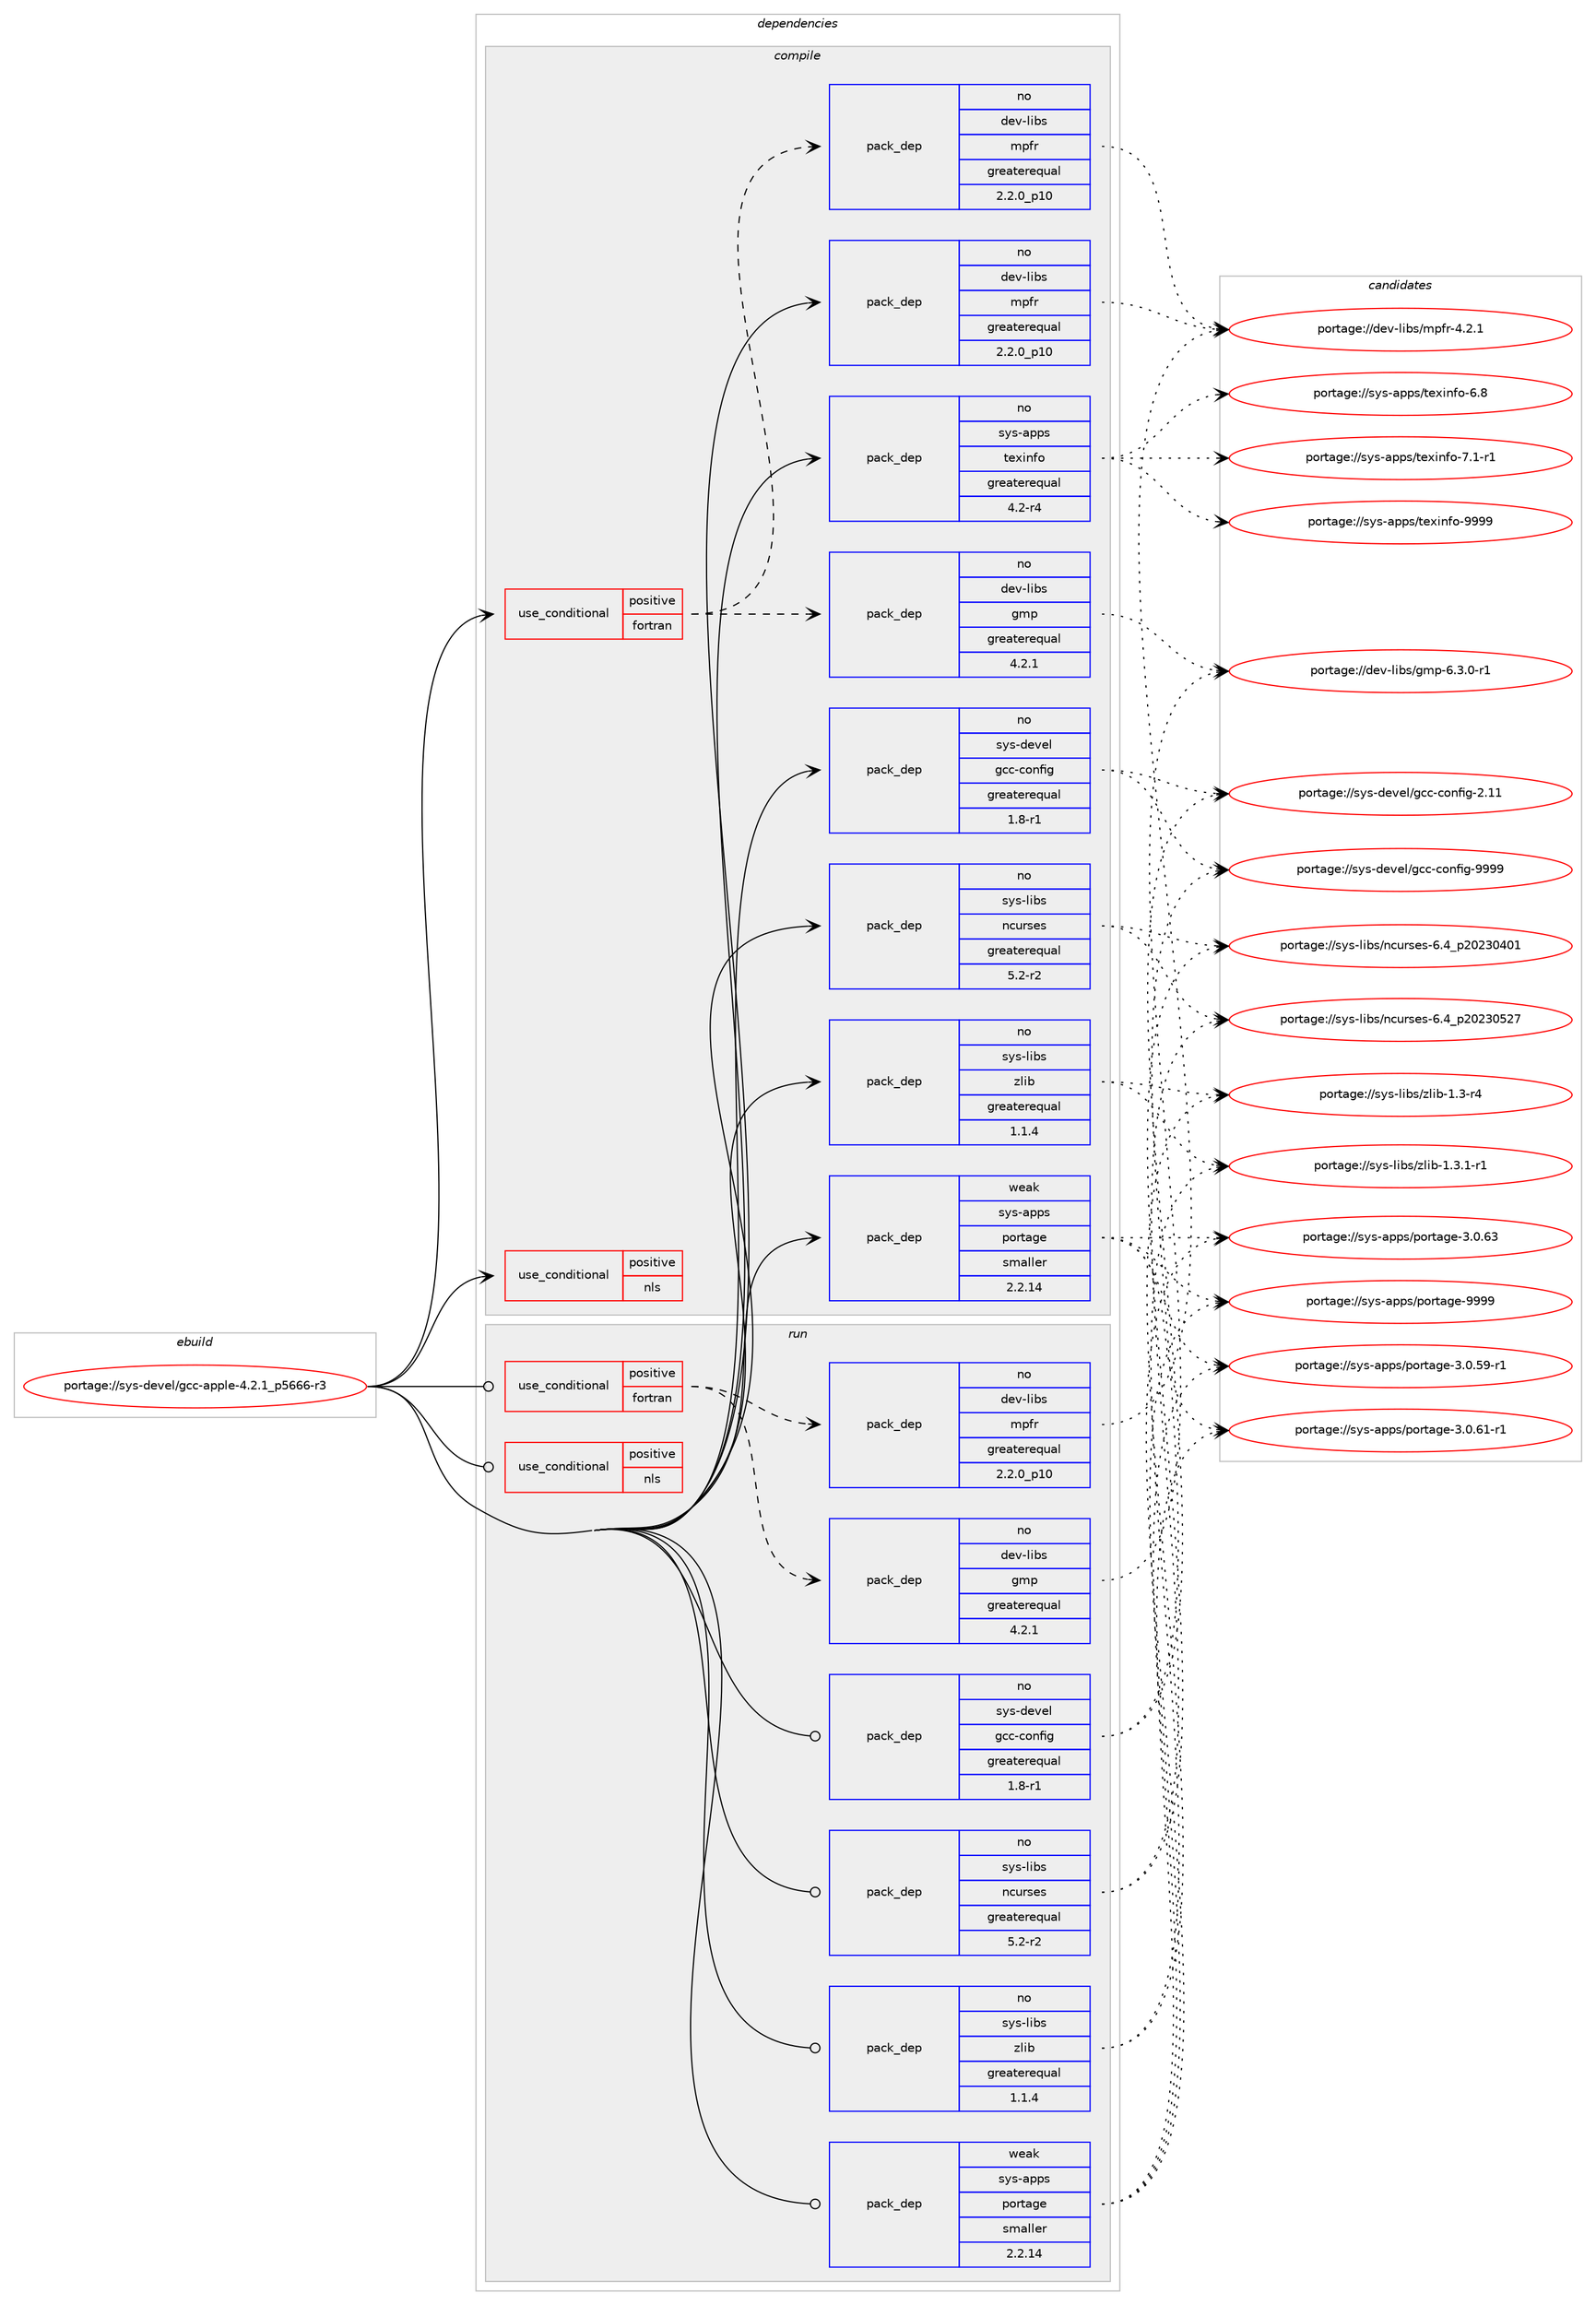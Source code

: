 digraph prolog {

# *************
# Graph options
# *************

newrank=true;
concentrate=true;
compound=true;
graph [rankdir=LR,fontname=Helvetica,fontsize=10,ranksep=1.5];#, ranksep=2.5, nodesep=0.2];
edge  [arrowhead=vee];
node  [fontname=Helvetica,fontsize=10];

# **********
# The ebuild
# **********

subgraph cluster_leftcol {
color=gray;
rank=same;
label=<<i>ebuild</i>>;
id [label="portage://sys-devel/gcc-apple-4.2.1_p5666-r3", color=red, width=4, href="../sys-devel/gcc-apple-4.2.1_p5666-r3.svg"];
}

# ****************
# The dependencies
# ****************

subgraph cluster_midcol {
color=gray;
label=<<i>dependencies</i>>;
subgraph cluster_compile {
fillcolor="#eeeeee";
style=filled;
label=<<i>compile</i>>;
subgraph cond10865 {
dependency15336 [label=<<TABLE BORDER="0" CELLBORDER="1" CELLSPACING="0" CELLPADDING="4"><TR><TD ROWSPAN="3" CELLPADDING="10">use_conditional</TD></TR><TR><TD>positive</TD></TR><TR><TD>fortran</TD></TR></TABLE>>, shape=none, color=red];
subgraph pack4331 {
dependency15337 [label=<<TABLE BORDER="0" CELLBORDER="1" CELLSPACING="0" CELLPADDING="4" WIDTH="220"><TR><TD ROWSPAN="6" CELLPADDING="30">pack_dep</TD></TR><TR><TD WIDTH="110">no</TD></TR><TR><TD>dev-libs</TD></TR><TR><TD>gmp</TD></TR><TR><TD>greaterequal</TD></TR><TR><TD>4.2.1</TD></TR></TABLE>>, shape=none, color=blue];
}
dependency15336:e -> dependency15337:w [weight=20,style="dashed",arrowhead="vee"];
subgraph pack4332 {
dependency15338 [label=<<TABLE BORDER="0" CELLBORDER="1" CELLSPACING="0" CELLPADDING="4" WIDTH="220"><TR><TD ROWSPAN="6" CELLPADDING="30">pack_dep</TD></TR><TR><TD WIDTH="110">no</TD></TR><TR><TD>dev-libs</TD></TR><TR><TD>mpfr</TD></TR><TR><TD>greaterequal</TD></TR><TR><TD>2.2.0_p10</TD></TR></TABLE>>, shape=none, color=blue];
}
dependency15336:e -> dependency15338:w [weight=20,style="dashed",arrowhead="vee"];
}
id:e -> dependency15336:w [weight=20,style="solid",arrowhead="vee"];
subgraph cond10866 {
dependency15339 [label=<<TABLE BORDER="0" CELLBORDER="1" CELLSPACING="0" CELLPADDING="4"><TR><TD ROWSPAN="3" CELLPADDING="10">use_conditional</TD></TR><TR><TD>positive</TD></TR><TR><TD>nls</TD></TR></TABLE>>, shape=none, color=red];
# *** BEGIN UNKNOWN DEPENDENCY TYPE (TODO) ***
# dependency15339 -> package_dependency(portage://sys-devel/gcc-apple-4.2.1_p5666-r3,install,no,sys-devel,gettext,none,[,,],[],[])
# *** END UNKNOWN DEPENDENCY TYPE (TODO) ***

}
id:e -> dependency15339:w [weight=20,style="solid",arrowhead="vee"];
# *** BEGIN UNKNOWN DEPENDENCY TYPE (TODO) ***
# id -> package_dependency(portage://sys-devel/gcc-apple-4.2.1_p5666-r3,install,no,app-alternatives,yacc,none,[,,],[],[])
# *** END UNKNOWN DEPENDENCY TYPE (TODO) ***

subgraph pack4333 {
dependency15340 [label=<<TABLE BORDER="0" CELLBORDER="1" CELLSPACING="0" CELLPADDING="4" WIDTH="220"><TR><TD ROWSPAN="6" CELLPADDING="30">pack_dep</TD></TR><TR><TD WIDTH="110">no</TD></TR><TR><TD>dev-libs</TD></TR><TR><TD>mpfr</TD></TR><TR><TD>greaterequal</TD></TR><TR><TD>2.2.0_p10</TD></TR></TABLE>>, shape=none, color=blue];
}
id:e -> dependency15340:w [weight=20,style="solid",arrowhead="vee"];
subgraph pack4334 {
dependency15341 [label=<<TABLE BORDER="0" CELLBORDER="1" CELLSPACING="0" CELLPADDING="4" WIDTH="220"><TR><TD ROWSPAN="6" CELLPADDING="30">pack_dep</TD></TR><TR><TD WIDTH="110">no</TD></TR><TR><TD>sys-apps</TD></TR><TR><TD>texinfo</TD></TR><TR><TD>greaterequal</TD></TR><TR><TD>4.2-r4</TD></TR></TABLE>>, shape=none, color=blue];
}
id:e -> dependency15341:w [weight=20,style="solid",arrowhead="vee"];
# *** BEGIN UNKNOWN DEPENDENCY TYPE (TODO) ***
# id -> package_dependency(portage://sys-devel/gcc-apple-4.2.1_p5666-r3,install,no,sys-devel,binutils-apple,none,[,,],[],[])
# *** END UNKNOWN DEPENDENCY TYPE (TODO) ***

subgraph pack4335 {
dependency15342 [label=<<TABLE BORDER="0" CELLBORDER="1" CELLSPACING="0" CELLPADDING="4" WIDTH="220"><TR><TD ROWSPAN="6" CELLPADDING="30">pack_dep</TD></TR><TR><TD WIDTH="110">no</TD></TR><TR><TD>sys-devel</TD></TR><TR><TD>gcc-config</TD></TR><TR><TD>greaterequal</TD></TR><TR><TD>1.8-r1</TD></TR></TABLE>>, shape=none, color=blue];
}
id:e -> dependency15342:w [weight=20,style="solid",arrowhead="vee"];
subgraph pack4336 {
dependency15343 [label=<<TABLE BORDER="0" CELLBORDER="1" CELLSPACING="0" CELLPADDING="4" WIDTH="220"><TR><TD ROWSPAN="6" CELLPADDING="30">pack_dep</TD></TR><TR><TD WIDTH="110">no</TD></TR><TR><TD>sys-libs</TD></TR><TR><TD>ncurses</TD></TR><TR><TD>greaterequal</TD></TR><TR><TD>5.2-r2</TD></TR></TABLE>>, shape=none, color=blue];
}
id:e -> dependency15343:w [weight=20,style="solid",arrowhead="vee"];
subgraph pack4337 {
dependency15344 [label=<<TABLE BORDER="0" CELLBORDER="1" CELLSPACING="0" CELLPADDING="4" WIDTH="220"><TR><TD ROWSPAN="6" CELLPADDING="30">pack_dep</TD></TR><TR><TD WIDTH="110">no</TD></TR><TR><TD>sys-libs</TD></TR><TR><TD>zlib</TD></TR><TR><TD>greaterequal</TD></TR><TR><TD>1.1.4</TD></TR></TABLE>>, shape=none, color=blue];
}
id:e -> dependency15344:w [weight=20,style="solid",arrowhead="vee"];
subgraph pack4338 {
dependency15345 [label=<<TABLE BORDER="0" CELLBORDER="1" CELLSPACING="0" CELLPADDING="4" WIDTH="220"><TR><TD ROWSPAN="6" CELLPADDING="30">pack_dep</TD></TR><TR><TD WIDTH="110">weak</TD></TR><TR><TD>sys-apps</TD></TR><TR><TD>portage</TD></TR><TR><TD>smaller</TD></TR><TR><TD>2.2.14</TD></TR></TABLE>>, shape=none, color=blue];
}
id:e -> dependency15345:w [weight=20,style="solid",arrowhead="vee"];
}
subgraph cluster_compileandrun {
fillcolor="#eeeeee";
style=filled;
label=<<i>compile and run</i>>;
}
subgraph cluster_run {
fillcolor="#eeeeee";
style=filled;
label=<<i>run</i>>;
subgraph cond10867 {
dependency15346 [label=<<TABLE BORDER="0" CELLBORDER="1" CELLSPACING="0" CELLPADDING="4"><TR><TD ROWSPAN="3" CELLPADDING="10">use_conditional</TD></TR><TR><TD>positive</TD></TR><TR><TD>fortran</TD></TR></TABLE>>, shape=none, color=red];
subgraph pack4339 {
dependency15347 [label=<<TABLE BORDER="0" CELLBORDER="1" CELLSPACING="0" CELLPADDING="4" WIDTH="220"><TR><TD ROWSPAN="6" CELLPADDING="30">pack_dep</TD></TR><TR><TD WIDTH="110">no</TD></TR><TR><TD>dev-libs</TD></TR><TR><TD>gmp</TD></TR><TR><TD>greaterequal</TD></TR><TR><TD>4.2.1</TD></TR></TABLE>>, shape=none, color=blue];
}
dependency15346:e -> dependency15347:w [weight=20,style="dashed",arrowhead="vee"];
subgraph pack4340 {
dependency15348 [label=<<TABLE BORDER="0" CELLBORDER="1" CELLSPACING="0" CELLPADDING="4" WIDTH="220"><TR><TD ROWSPAN="6" CELLPADDING="30">pack_dep</TD></TR><TR><TD WIDTH="110">no</TD></TR><TR><TD>dev-libs</TD></TR><TR><TD>mpfr</TD></TR><TR><TD>greaterequal</TD></TR><TR><TD>2.2.0_p10</TD></TR></TABLE>>, shape=none, color=blue];
}
dependency15346:e -> dependency15348:w [weight=20,style="dashed",arrowhead="vee"];
}
id:e -> dependency15346:w [weight=20,style="solid",arrowhead="odot"];
subgraph cond10868 {
dependency15349 [label=<<TABLE BORDER="0" CELLBORDER="1" CELLSPACING="0" CELLPADDING="4"><TR><TD ROWSPAN="3" CELLPADDING="10">use_conditional</TD></TR><TR><TD>positive</TD></TR><TR><TD>nls</TD></TR></TABLE>>, shape=none, color=red];
# *** BEGIN UNKNOWN DEPENDENCY TYPE (TODO) ***
# dependency15349 -> package_dependency(portage://sys-devel/gcc-apple-4.2.1_p5666-r3,run,no,sys-devel,gettext,none,[,,],[],[])
# *** END UNKNOWN DEPENDENCY TYPE (TODO) ***

}
id:e -> dependency15349:w [weight=20,style="solid",arrowhead="odot"];
subgraph pack4341 {
dependency15350 [label=<<TABLE BORDER="0" CELLBORDER="1" CELLSPACING="0" CELLPADDING="4" WIDTH="220"><TR><TD ROWSPAN="6" CELLPADDING="30">pack_dep</TD></TR><TR><TD WIDTH="110">no</TD></TR><TR><TD>sys-devel</TD></TR><TR><TD>gcc-config</TD></TR><TR><TD>greaterequal</TD></TR><TR><TD>1.8-r1</TD></TR></TABLE>>, shape=none, color=blue];
}
id:e -> dependency15350:w [weight=20,style="solid",arrowhead="odot"];
subgraph pack4342 {
dependency15351 [label=<<TABLE BORDER="0" CELLBORDER="1" CELLSPACING="0" CELLPADDING="4" WIDTH="220"><TR><TD ROWSPAN="6" CELLPADDING="30">pack_dep</TD></TR><TR><TD WIDTH="110">no</TD></TR><TR><TD>sys-libs</TD></TR><TR><TD>ncurses</TD></TR><TR><TD>greaterequal</TD></TR><TR><TD>5.2-r2</TD></TR></TABLE>>, shape=none, color=blue];
}
id:e -> dependency15351:w [weight=20,style="solid",arrowhead="odot"];
subgraph pack4343 {
dependency15352 [label=<<TABLE BORDER="0" CELLBORDER="1" CELLSPACING="0" CELLPADDING="4" WIDTH="220"><TR><TD ROWSPAN="6" CELLPADDING="30">pack_dep</TD></TR><TR><TD WIDTH="110">no</TD></TR><TR><TD>sys-libs</TD></TR><TR><TD>zlib</TD></TR><TR><TD>greaterequal</TD></TR><TR><TD>1.1.4</TD></TR></TABLE>>, shape=none, color=blue];
}
id:e -> dependency15352:w [weight=20,style="solid",arrowhead="odot"];
subgraph pack4344 {
dependency15353 [label=<<TABLE BORDER="0" CELLBORDER="1" CELLSPACING="0" CELLPADDING="4" WIDTH="220"><TR><TD ROWSPAN="6" CELLPADDING="30">pack_dep</TD></TR><TR><TD WIDTH="110">weak</TD></TR><TR><TD>sys-apps</TD></TR><TR><TD>portage</TD></TR><TR><TD>smaller</TD></TR><TR><TD>2.2.14</TD></TR></TABLE>>, shape=none, color=blue];
}
id:e -> dependency15353:w [weight=20,style="solid",arrowhead="odot"];
}
}

# **************
# The candidates
# **************

subgraph cluster_choices {
rank=same;
color=gray;
label=<<i>candidates</i>>;

subgraph choice4331 {
color=black;
nodesep=1;
choice1001011184510810598115471031091124554465146484511449 [label="portage://dev-libs/gmp-6.3.0-r1", color=red, width=4,href="../dev-libs/gmp-6.3.0-r1.svg"];
dependency15337:e -> choice1001011184510810598115471031091124554465146484511449:w [style=dotted,weight="100"];
}
subgraph choice4332 {
color=black;
nodesep=1;
choice100101118451081059811547109112102114455246504649 [label="portage://dev-libs/mpfr-4.2.1", color=red, width=4,href="../dev-libs/mpfr-4.2.1.svg"];
dependency15338:e -> choice100101118451081059811547109112102114455246504649:w [style=dotted,weight="100"];
}
subgraph choice4333 {
color=black;
nodesep=1;
choice100101118451081059811547109112102114455246504649 [label="portage://dev-libs/mpfr-4.2.1", color=red, width=4,href="../dev-libs/mpfr-4.2.1.svg"];
dependency15340:e -> choice100101118451081059811547109112102114455246504649:w [style=dotted,weight="100"];
}
subgraph choice4334 {
color=black;
nodesep=1;
choice11512111545971121121154711610112010511010211145544656 [label="portage://sys-apps/texinfo-6.8", color=red, width=4,href="../sys-apps/texinfo-6.8.svg"];
choice115121115459711211211547116101120105110102111455546494511449 [label="portage://sys-apps/texinfo-7.1-r1", color=red, width=4,href="../sys-apps/texinfo-7.1-r1.svg"];
choice1151211154597112112115471161011201051101021114557575757 [label="portage://sys-apps/texinfo-9999", color=red, width=4,href="../sys-apps/texinfo-9999.svg"];
dependency15341:e -> choice11512111545971121121154711610112010511010211145544656:w [style=dotted,weight="100"];
dependency15341:e -> choice115121115459711211211547116101120105110102111455546494511449:w [style=dotted,weight="100"];
dependency15341:e -> choice1151211154597112112115471161011201051101021114557575757:w [style=dotted,weight="100"];
}
subgraph choice4335 {
color=black;
nodesep=1;
choice1151211154510010111810110847103999945991111101021051034550464949 [label="portage://sys-devel/gcc-config-2.11", color=red, width=4,href="../sys-devel/gcc-config-2.11.svg"];
choice1151211154510010111810110847103999945991111101021051034557575757 [label="portage://sys-devel/gcc-config-9999", color=red, width=4,href="../sys-devel/gcc-config-9999.svg"];
dependency15342:e -> choice1151211154510010111810110847103999945991111101021051034550464949:w [style=dotted,weight="100"];
dependency15342:e -> choice1151211154510010111810110847103999945991111101021051034557575757:w [style=dotted,weight="100"];
}
subgraph choice4336 {
color=black;
nodesep=1;
choice1151211154510810598115471109911711411510111545544652951125048505148524849 [label="portage://sys-libs/ncurses-6.4_p20230401", color=red, width=4,href="../sys-libs/ncurses-6.4_p20230401.svg"];
choice1151211154510810598115471109911711411510111545544652951125048505148535055 [label="portage://sys-libs/ncurses-6.4_p20230527", color=red, width=4,href="../sys-libs/ncurses-6.4_p20230527.svg"];
dependency15343:e -> choice1151211154510810598115471109911711411510111545544652951125048505148524849:w [style=dotted,weight="100"];
dependency15343:e -> choice1151211154510810598115471109911711411510111545544652951125048505148535055:w [style=dotted,weight="100"];
}
subgraph choice4337 {
color=black;
nodesep=1;
choice11512111545108105981154712210810598454946514511452 [label="portage://sys-libs/zlib-1.3-r4", color=red, width=4,href="../sys-libs/zlib-1.3-r4.svg"];
choice115121115451081059811547122108105984549465146494511449 [label="portage://sys-libs/zlib-1.3.1-r1", color=red, width=4,href="../sys-libs/zlib-1.3.1-r1.svg"];
dependency15344:e -> choice11512111545108105981154712210810598454946514511452:w [style=dotted,weight="100"];
dependency15344:e -> choice115121115451081059811547122108105984549465146494511449:w [style=dotted,weight="100"];
}
subgraph choice4338 {
color=black;
nodesep=1;
choice11512111545971121121154711211111411697103101455146484653574511449 [label="portage://sys-apps/portage-3.0.59-r1", color=red, width=4,href="../sys-apps/portage-3.0.59-r1.svg"];
choice11512111545971121121154711211111411697103101455146484654494511449 [label="portage://sys-apps/portage-3.0.61-r1", color=red, width=4,href="../sys-apps/portage-3.0.61-r1.svg"];
choice1151211154597112112115471121111141169710310145514648465451 [label="portage://sys-apps/portage-3.0.63", color=red, width=4,href="../sys-apps/portage-3.0.63.svg"];
choice115121115459711211211547112111114116971031014557575757 [label="portage://sys-apps/portage-9999", color=red, width=4,href="../sys-apps/portage-9999.svg"];
dependency15345:e -> choice11512111545971121121154711211111411697103101455146484653574511449:w [style=dotted,weight="100"];
dependency15345:e -> choice11512111545971121121154711211111411697103101455146484654494511449:w [style=dotted,weight="100"];
dependency15345:e -> choice1151211154597112112115471121111141169710310145514648465451:w [style=dotted,weight="100"];
dependency15345:e -> choice115121115459711211211547112111114116971031014557575757:w [style=dotted,weight="100"];
}
subgraph choice4339 {
color=black;
nodesep=1;
choice1001011184510810598115471031091124554465146484511449 [label="portage://dev-libs/gmp-6.3.0-r1", color=red, width=4,href="../dev-libs/gmp-6.3.0-r1.svg"];
dependency15347:e -> choice1001011184510810598115471031091124554465146484511449:w [style=dotted,weight="100"];
}
subgraph choice4340 {
color=black;
nodesep=1;
choice100101118451081059811547109112102114455246504649 [label="portage://dev-libs/mpfr-4.2.1", color=red, width=4,href="../dev-libs/mpfr-4.2.1.svg"];
dependency15348:e -> choice100101118451081059811547109112102114455246504649:w [style=dotted,weight="100"];
}
subgraph choice4341 {
color=black;
nodesep=1;
choice1151211154510010111810110847103999945991111101021051034550464949 [label="portage://sys-devel/gcc-config-2.11", color=red, width=4,href="../sys-devel/gcc-config-2.11.svg"];
choice1151211154510010111810110847103999945991111101021051034557575757 [label="portage://sys-devel/gcc-config-9999", color=red, width=4,href="../sys-devel/gcc-config-9999.svg"];
dependency15350:e -> choice1151211154510010111810110847103999945991111101021051034550464949:w [style=dotted,weight="100"];
dependency15350:e -> choice1151211154510010111810110847103999945991111101021051034557575757:w [style=dotted,weight="100"];
}
subgraph choice4342 {
color=black;
nodesep=1;
choice1151211154510810598115471109911711411510111545544652951125048505148524849 [label="portage://sys-libs/ncurses-6.4_p20230401", color=red, width=4,href="../sys-libs/ncurses-6.4_p20230401.svg"];
choice1151211154510810598115471109911711411510111545544652951125048505148535055 [label="portage://sys-libs/ncurses-6.4_p20230527", color=red, width=4,href="../sys-libs/ncurses-6.4_p20230527.svg"];
dependency15351:e -> choice1151211154510810598115471109911711411510111545544652951125048505148524849:w [style=dotted,weight="100"];
dependency15351:e -> choice1151211154510810598115471109911711411510111545544652951125048505148535055:w [style=dotted,weight="100"];
}
subgraph choice4343 {
color=black;
nodesep=1;
choice11512111545108105981154712210810598454946514511452 [label="portage://sys-libs/zlib-1.3-r4", color=red, width=4,href="../sys-libs/zlib-1.3-r4.svg"];
choice115121115451081059811547122108105984549465146494511449 [label="portage://sys-libs/zlib-1.3.1-r1", color=red, width=4,href="../sys-libs/zlib-1.3.1-r1.svg"];
dependency15352:e -> choice11512111545108105981154712210810598454946514511452:w [style=dotted,weight="100"];
dependency15352:e -> choice115121115451081059811547122108105984549465146494511449:w [style=dotted,weight="100"];
}
subgraph choice4344 {
color=black;
nodesep=1;
choice11512111545971121121154711211111411697103101455146484653574511449 [label="portage://sys-apps/portage-3.0.59-r1", color=red, width=4,href="../sys-apps/portage-3.0.59-r1.svg"];
choice11512111545971121121154711211111411697103101455146484654494511449 [label="portage://sys-apps/portage-3.0.61-r1", color=red, width=4,href="../sys-apps/portage-3.0.61-r1.svg"];
choice1151211154597112112115471121111141169710310145514648465451 [label="portage://sys-apps/portage-3.0.63", color=red, width=4,href="../sys-apps/portage-3.0.63.svg"];
choice115121115459711211211547112111114116971031014557575757 [label="portage://sys-apps/portage-9999", color=red, width=4,href="../sys-apps/portage-9999.svg"];
dependency15353:e -> choice11512111545971121121154711211111411697103101455146484653574511449:w [style=dotted,weight="100"];
dependency15353:e -> choice11512111545971121121154711211111411697103101455146484654494511449:w [style=dotted,weight="100"];
dependency15353:e -> choice1151211154597112112115471121111141169710310145514648465451:w [style=dotted,weight="100"];
dependency15353:e -> choice115121115459711211211547112111114116971031014557575757:w [style=dotted,weight="100"];
}
}

}
